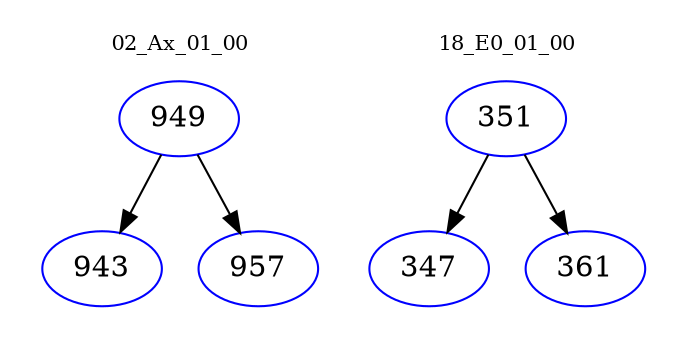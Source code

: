 digraph{
subgraph cluster_0 {
color = white
label = "02_Ax_01_00";
fontsize=10;
T0_949 [label="949", color="blue"]
T0_949 -> T0_943 [color="black"]
T0_943 [label="943", color="blue"]
T0_949 -> T0_957 [color="black"]
T0_957 [label="957", color="blue"]
}
subgraph cluster_1 {
color = white
label = "18_E0_01_00";
fontsize=10;
T1_351 [label="351", color="blue"]
T1_351 -> T1_347 [color="black"]
T1_347 [label="347", color="blue"]
T1_351 -> T1_361 [color="black"]
T1_361 [label="361", color="blue"]
}
}
